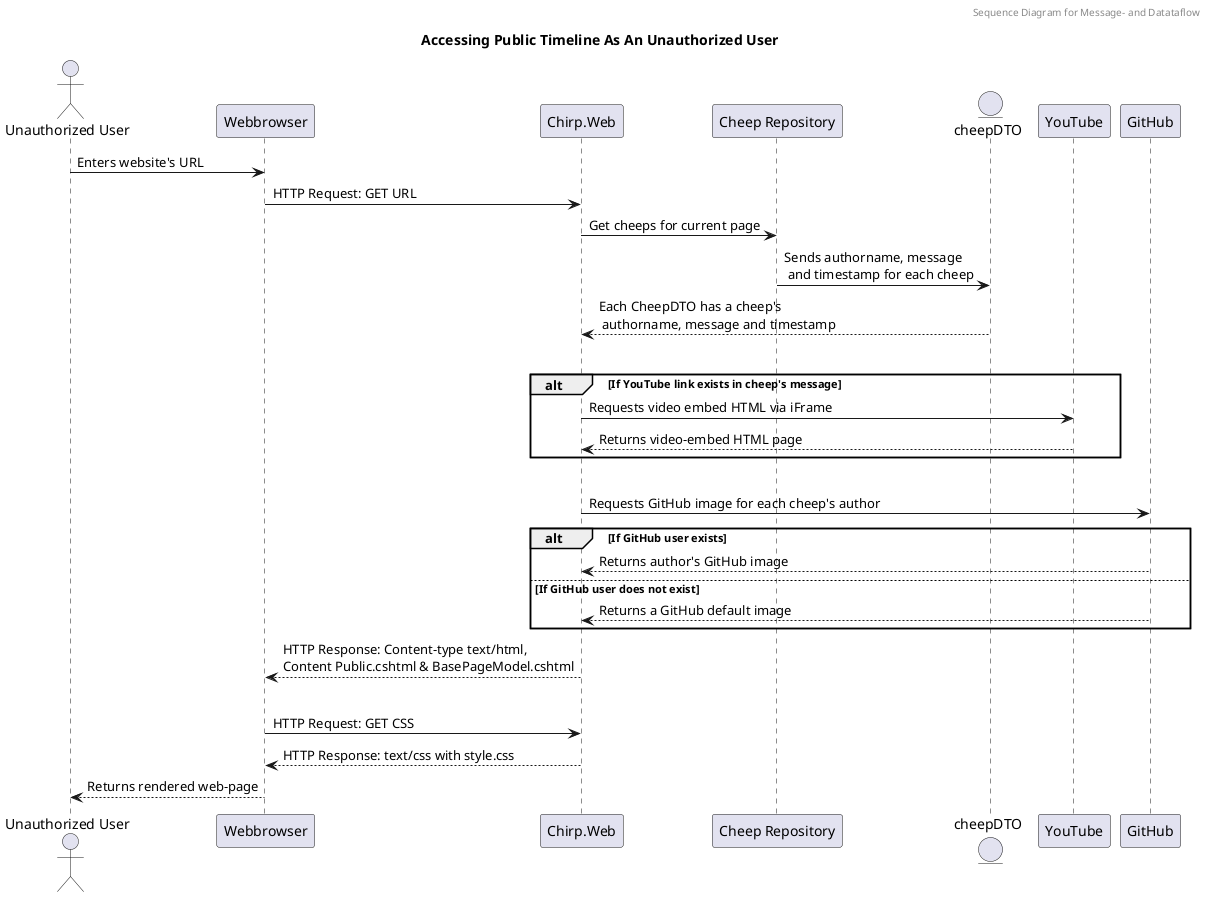 @startuml
header Sequence Diagram for Message- and Datataflow
Title Accessing Public Timeline As An Unauthorized User


actor "Unauthorized User" as UnauthorizedUser
participant "Webbrowser" as Browser
participant "Chirp.Web" as ChirpWeb
participant "Cheep Repository" as CheepRepo
entity cheepDTO as CheepDTO

UnauthorizedUser -> Browser: Enters website's URL
Browser -> ChirpWeb: HTTP Request: GET URL

ChirpWeb -> CheepRepo: Get cheeps for current page
CheepRepo -> CheepDTO: Sends authorname, message \n and timestamp for each cheep
CheepDTO --> ChirpWeb: Each CheepDTO has a cheep's \n authorname, message and timestamp
|||
alt If YouTube link exists in cheep's message
    ChirpWeb -> YouTube: Requests video embed HTML via iFrame
    YouTube --> ChirpWeb: Returns video-embed HTML page
end
|||

ChirpWeb -> GitHub: Requests GitHub image for each cheep's author
alt If GitHub user exists
    GitHub --> ChirpWeb: Returns author's GitHub image
else If GitHub user does not exist
    GitHub --> ChirpWeb: Returns a GitHub default image
end

ChirpWeb --> Browser: HTTP Response: Content-type text/html,\nContent Public.cshtml & BasePageModel.cshtml
|||

Browser -> ChirpWeb: HTTP Request: GET CSS
ChirpWeb --> Browser: HTTP Response: text/css with style.css

Browser --> UnauthorizedUser: Returns rendered web-page
@enduml